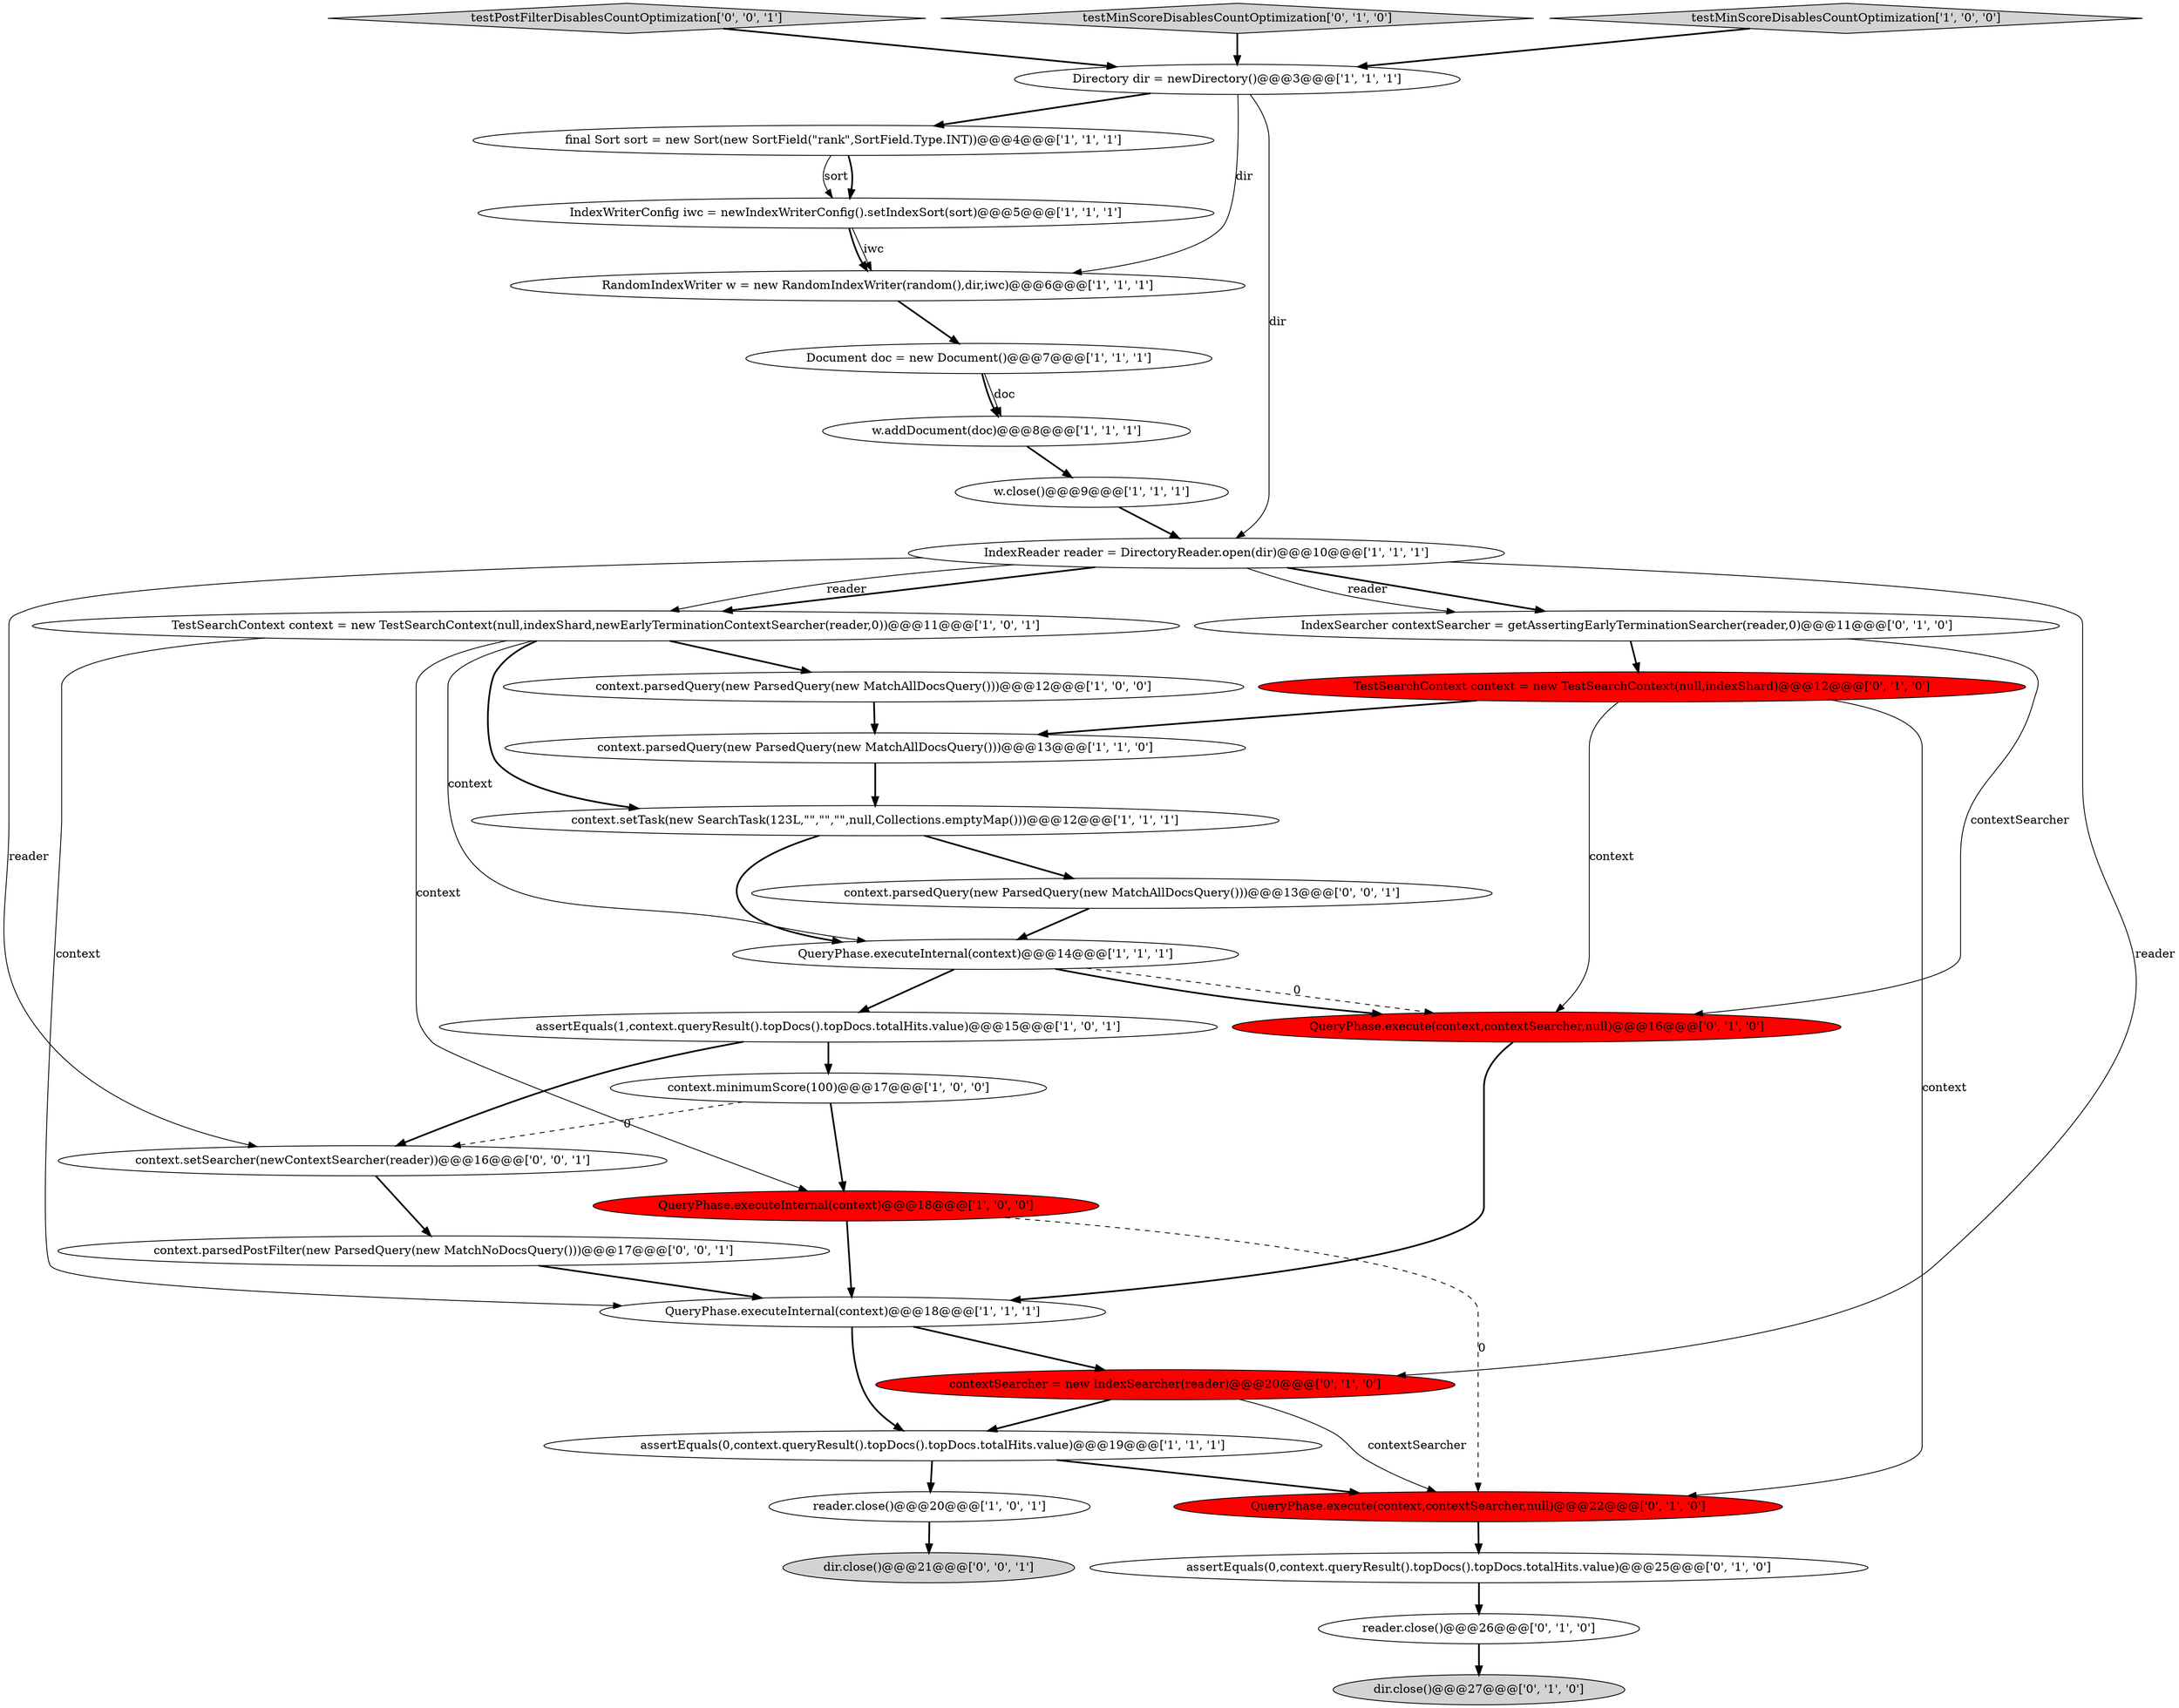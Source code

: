 digraph {
31 [style = filled, label = "dir.close()@@@21@@@['0', '0', '1']", fillcolor = lightgray, shape = ellipse image = "AAA0AAABBB3BBB"];
6 [style = filled, label = "assertEquals(0,context.queryResult().topDocs().topDocs.totalHits.value)@@@19@@@['1', '1', '1']", fillcolor = white, shape = ellipse image = "AAA0AAABBB1BBB"];
20 [style = filled, label = "TestSearchContext context = new TestSearchContext(null,indexShard)@@@12@@@['0', '1', '0']", fillcolor = red, shape = ellipse image = "AAA1AAABBB2BBB"];
18 [style = filled, label = "context.parsedQuery(new ParsedQuery(new MatchAllDocsQuery()))@@@13@@@['1', '1', '0']", fillcolor = white, shape = ellipse image = "AAA0AAABBB1BBB"];
11 [style = filled, label = "reader.close()@@@20@@@['1', '0', '1']", fillcolor = white, shape = ellipse image = "AAA0AAABBB1BBB"];
12 [style = filled, label = "context.setTask(new SearchTask(123L,\"\",\"\",\"\",null,Collections.emptyMap()))@@@12@@@['1', '1', '1']", fillcolor = white, shape = ellipse image = "AAA0AAABBB1BBB"];
17 [style = filled, label = "Document doc = new Document()@@@7@@@['1', '1', '1']", fillcolor = white, shape = ellipse image = "AAA0AAABBB1BBB"];
32 [style = filled, label = "context.setSearcher(newContextSearcher(reader))@@@16@@@['0', '0', '1']", fillcolor = white, shape = ellipse image = "AAA0AAABBB3BBB"];
9 [style = filled, label = "QueryPhase.executeInternal(context)@@@18@@@['1', '0', '0']", fillcolor = red, shape = ellipse image = "AAA1AAABBB1BBB"];
3 [style = filled, label = "IndexWriterConfig iwc = newIndexWriterConfig().setIndexSort(sort)@@@5@@@['1', '1', '1']", fillcolor = white, shape = ellipse image = "AAA0AAABBB1BBB"];
13 [style = filled, label = "TestSearchContext context = new TestSearchContext(null,indexShard,newEarlyTerminationContextSearcher(reader,0))@@@11@@@['1', '0', '1']", fillcolor = white, shape = ellipse image = "AAA0AAABBB1BBB"];
8 [style = filled, label = "assertEquals(1,context.queryResult().topDocs().topDocs.totalHits.value)@@@15@@@['1', '0', '1']", fillcolor = white, shape = ellipse image = "AAA0AAABBB1BBB"];
29 [style = filled, label = "context.parsedQuery(new ParsedQuery(new MatchAllDocsQuery()))@@@13@@@['0', '0', '1']", fillcolor = white, shape = ellipse image = "AAA0AAABBB3BBB"];
15 [style = filled, label = "context.minimumScore(100)@@@17@@@['1', '0', '0']", fillcolor = white, shape = ellipse image = "AAA0AAABBB1BBB"];
30 [style = filled, label = "testPostFilterDisablesCountOptimization['0', '0', '1']", fillcolor = lightgray, shape = diamond image = "AAA0AAABBB3BBB"];
10 [style = filled, label = "w.addDocument(doc)@@@8@@@['1', '1', '1']", fillcolor = white, shape = ellipse image = "AAA0AAABBB1BBB"];
23 [style = filled, label = "reader.close()@@@26@@@['0', '1', '0']", fillcolor = white, shape = ellipse image = "AAA0AAABBB2BBB"];
27 [style = filled, label = "testMinScoreDisablesCountOptimization['0', '1', '0']", fillcolor = lightgray, shape = diamond image = "AAA0AAABBB2BBB"];
0 [style = filled, label = "final Sort sort = new Sort(new SortField(\"rank\",SortField.Type.INT))@@@4@@@['1', '1', '1']", fillcolor = white, shape = ellipse image = "AAA0AAABBB1BBB"];
14 [style = filled, label = "w.close()@@@9@@@['1', '1', '1']", fillcolor = white, shape = ellipse image = "AAA0AAABBB1BBB"];
7 [style = filled, label = "Directory dir = newDirectory()@@@3@@@['1', '1', '1']", fillcolor = white, shape = ellipse image = "AAA0AAABBB1BBB"];
19 [style = filled, label = "testMinScoreDisablesCountOptimization['1', '0', '0']", fillcolor = lightgray, shape = diamond image = "AAA0AAABBB1BBB"];
25 [style = filled, label = "QueryPhase.execute(context,contextSearcher,null)@@@16@@@['0', '1', '0']", fillcolor = red, shape = ellipse image = "AAA1AAABBB2BBB"];
22 [style = filled, label = "QueryPhase.execute(context,contextSearcher,null)@@@22@@@['0', '1', '0']", fillcolor = red, shape = ellipse image = "AAA1AAABBB2BBB"];
21 [style = filled, label = "contextSearcher = new IndexSearcher(reader)@@@20@@@['0', '1', '0']", fillcolor = red, shape = ellipse image = "AAA1AAABBB2BBB"];
16 [style = filled, label = "IndexReader reader = DirectoryReader.open(dir)@@@10@@@['1', '1', '1']", fillcolor = white, shape = ellipse image = "AAA0AAABBB1BBB"];
5 [style = filled, label = "QueryPhase.executeInternal(context)@@@18@@@['1', '1', '1']", fillcolor = white, shape = ellipse image = "AAA0AAABBB1BBB"];
33 [style = filled, label = "context.parsedPostFilter(new ParsedQuery(new MatchNoDocsQuery()))@@@17@@@['0', '0', '1']", fillcolor = white, shape = ellipse image = "AAA0AAABBB3BBB"];
26 [style = filled, label = "assertEquals(0,context.queryResult().topDocs().topDocs.totalHits.value)@@@25@@@['0', '1', '0']", fillcolor = white, shape = ellipse image = "AAA0AAABBB2BBB"];
24 [style = filled, label = "dir.close()@@@27@@@['0', '1', '0']", fillcolor = lightgray, shape = ellipse image = "AAA0AAABBB2BBB"];
1 [style = filled, label = "context.parsedQuery(new ParsedQuery(new MatchAllDocsQuery()))@@@12@@@['1', '0', '0']", fillcolor = white, shape = ellipse image = "AAA0AAABBB1BBB"];
4 [style = filled, label = "RandomIndexWriter w = new RandomIndexWriter(random(),dir,iwc)@@@6@@@['1', '1', '1']", fillcolor = white, shape = ellipse image = "AAA0AAABBB1BBB"];
28 [style = filled, label = "IndexSearcher contextSearcher = getAssertingEarlyTerminationSearcher(reader,0)@@@11@@@['0', '1', '0']", fillcolor = white, shape = ellipse image = "AAA0AAABBB2BBB"];
2 [style = filled, label = "QueryPhase.executeInternal(context)@@@14@@@['1', '1', '1']", fillcolor = white, shape = ellipse image = "AAA0AAABBB1BBB"];
0->3 [style = bold, label=""];
17->10 [style = bold, label=""];
14->16 [style = bold, label=""];
22->26 [style = bold, label=""];
16->21 [style = solid, label="reader"];
16->13 [style = bold, label=""];
16->32 [style = solid, label="reader"];
8->15 [style = bold, label=""];
4->17 [style = bold, label=""];
8->32 [style = bold, label=""];
21->6 [style = bold, label=""];
10->14 [style = bold, label=""];
28->20 [style = bold, label=""];
6->22 [style = bold, label=""];
28->25 [style = solid, label="contextSearcher"];
7->4 [style = solid, label="dir"];
16->13 [style = solid, label="reader"];
18->12 [style = bold, label=""];
13->9 [style = solid, label="context"];
15->32 [style = dashed, label="0"];
1->18 [style = bold, label=""];
7->0 [style = bold, label=""];
9->22 [style = dashed, label="0"];
33->5 [style = bold, label=""];
3->4 [style = solid, label="iwc"];
3->4 [style = bold, label=""];
32->33 [style = bold, label=""];
13->1 [style = bold, label=""];
21->22 [style = solid, label="contextSearcher"];
20->18 [style = bold, label=""];
5->21 [style = bold, label=""];
11->31 [style = bold, label=""];
13->5 [style = solid, label="context"];
12->2 [style = bold, label=""];
23->24 [style = bold, label=""];
29->2 [style = bold, label=""];
0->3 [style = solid, label="sort"];
13->12 [style = bold, label=""];
12->29 [style = bold, label=""];
5->6 [style = bold, label=""];
16->28 [style = bold, label=""];
15->9 [style = bold, label=""];
20->22 [style = solid, label="context"];
30->7 [style = bold, label=""];
7->16 [style = solid, label="dir"];
6->11 [style = bold, label=""];
26->23 [style = bold, label=""];
27->7 [style = bold, label=""];
17->10 [style = solid, label="doc"];
2->25 [style = dashed, label="0"];
16->28 [style = solid, label="reader"];
9->5 [style = bold, label=""];
25->5 [style = bold, label=""];
13->2 [style = solid, label="context"];
2->25 [style = bold, label=""];
19->7 [style = bold, label=""];
20->25 [style = solid, label="context"];
2->8 [style = bold, label=""];
}
